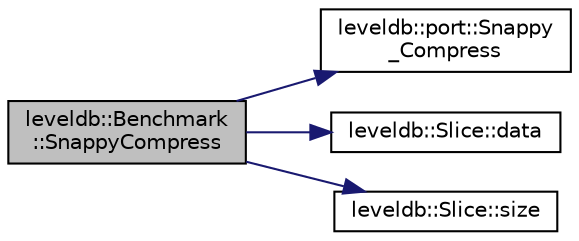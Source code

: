 digraph "leveldb::Benchmark::SnappyCompress"
{
  edge [fontname="Helvetica",fontsize="10",labelfontname="Helvetica",labelfontsize="10"];
  node [fontname="Helvetica",fontsize="10",shape=record];
  rankdir="LR";
  Node1 [label="leveldb::Benchmark\l::SnappyCompress",height=0.2,width=0.4,color="black", fillcolor="grey75", style="filled" fontcolor="black"];
  Node1 -> Node2 [color="midnightblue",fontsize="10",style="solid",fontname="Helvetica"];
  Node2 [label="leveldb::port::Snappy\l_Compress",height=0.2,width=0.4,color="black", fillcolor="white", style="filled",URL="$namespaceleveldb_1_1port.html#ae6e60ac8eb298c7eef3bb70ded8c809f"];
  Node1 -> Node3 [color="midnightblue",fontsize="10",style="solid",fontname="Helvetica"];
  Node3 [label="leveldb::Slice::data",height=0.2,width=0.4,color="black", fillcolor="white", style="filled",URL="$classleveldb_1_1_slice.html#aa64861043d9deee6889461bf0593cf73"];
  Node1 -> Node4 [color="midnightblue",fontsize="10",style="solid",fontname="Helvetica"];
  Node4 [label="leveldb::Slice::size",height=0.2,width=0.4,color="black", fillcolor="white", style="filled",URL="$classleveldb_1_1_slice.html#a947d3173f04f8a30553e89046daf91d5"];
}
